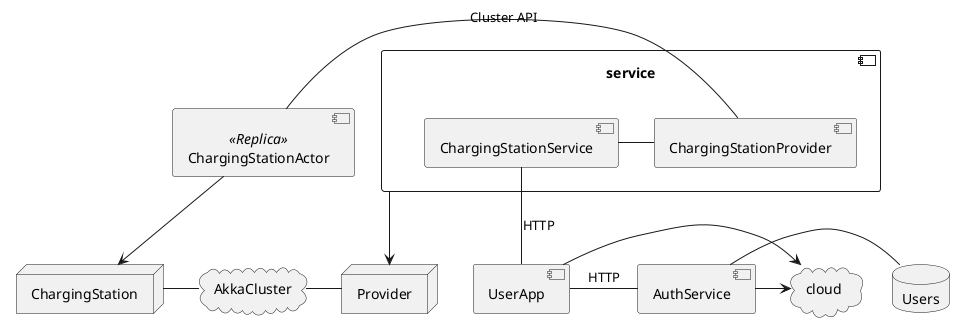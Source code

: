 @startuml deployment

component service {
 component ChargingStationProvider as CSP
 component ChargingStationService as CSS
}
node Provider as P
component ChargingStationActor <<Replica>> as CSA
node ChargingStation as CS
component UserApp as UA
component AuthService as AS
database Users as DB
cloud cloud as C
cloud AkkaCluster as AC

service -> P
CSA -down-> CS
P -left- AC
CS -right- AC
CSP - CSA : Cluster API
CSS - CSP
AS -right- DB
UA - AS : HTTP
UA -> C
AS -> C
UA -up- CSS : HTTP

@enduml